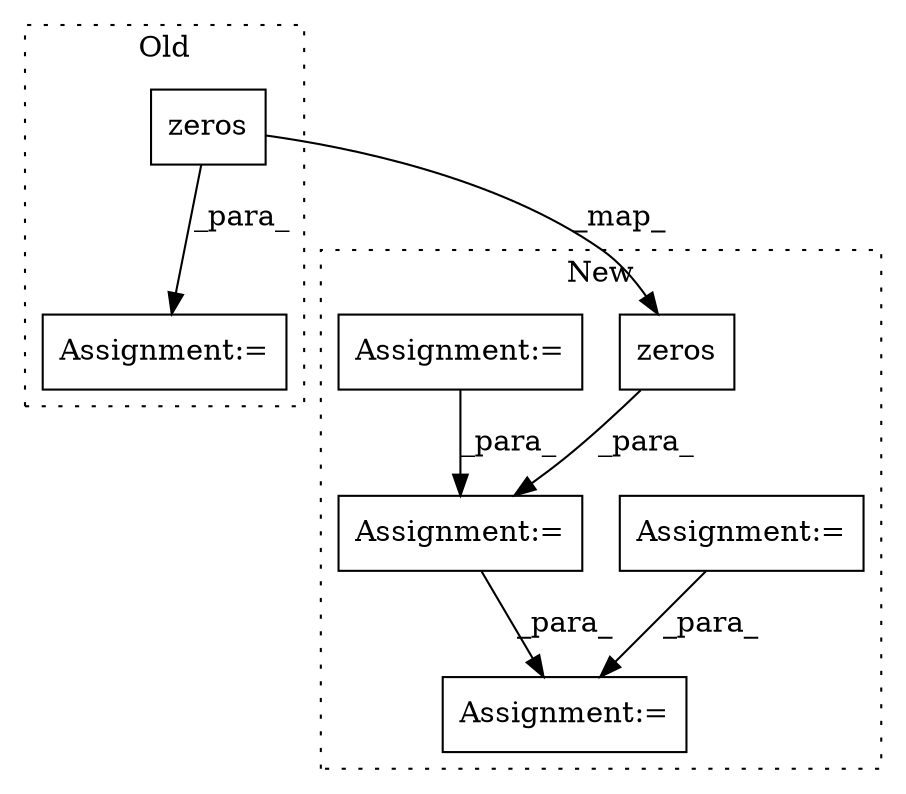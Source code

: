 digraph G {
subgraph cluster0 {
1 [label="zeros" a="32" s="3479,3511" l="17,2" shape="box"];
4 [label="Assignment:=" a="7" s="3472" l="1" shape="box"];
label = "Old";
style="dotted";
}
subgraph cluster1 {
2 [label="zeros" a="32" s="3492,3542" l="17,2" shape="box"];
3 [label="Assignment:=" a="7" s="3659" l="1" shape="box"];
5 [label="Assignment:=" a="7" s="3709" l="1" shape="box"];
6 [label="Assignment:=" a="7" s="3353" l="1" shape="box"];
7 [label="Assignment:=" a="7" s="3580" l="1" shape="box"];
label = "New";
style="dotted";
}
1 -> 2 [label="_map_"];
1 -> 4 [label="_para_"];
2 -> 3 [label="_para_"];
3 -> 5 [label="_para_"];
6 -> 5 [label="_para_"];
7 -> 3 [label="_para_"];
}